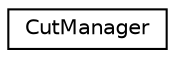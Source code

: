 digraph "Graphical Class Hierarchy"
{
 // LATEX_PDF_SIZE
  edge [fontname="Helvetica",fontsize="10",labelfontname="Helvetica",labelfontsize="10"];
  node [fontname="Helvetica",fontsize="10",shape=record];
  rankdir="LR";
  Node0 [label="CutManager",height=0.2,width=0.4,color="black", fillcolor="white", style="filled",URL="$classCutManager.html",tooltip=" "];
}
